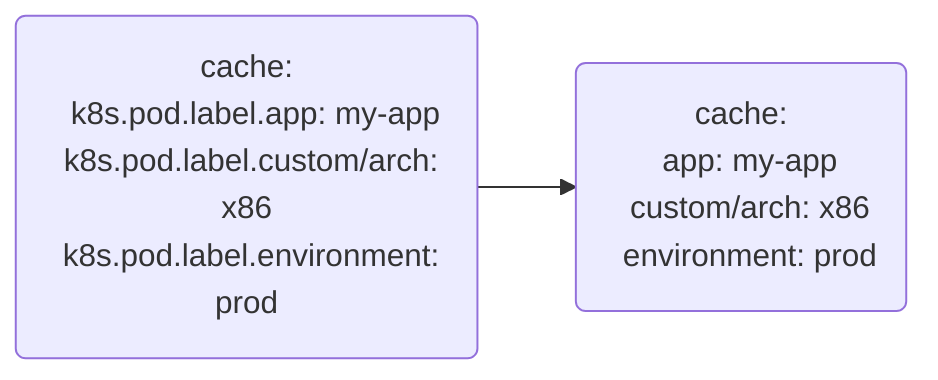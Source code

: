 flowchart LR
    log6(cache:
&nbsp;&nbsp;k8s.pod.label.app: my-app
&nbsp;&nbsp;k8s.pod.label.custom/arch: x86
&nbsp;&nbsp;k8s.pod.label.environment: prod
    )
    log7(cache:
&nbsp;&nbsp;app: my-app
&nbsp;&nbsp;custom/arch: x86
&nbsp;&nbsp;environment: prod
    )
    log6 --> log7